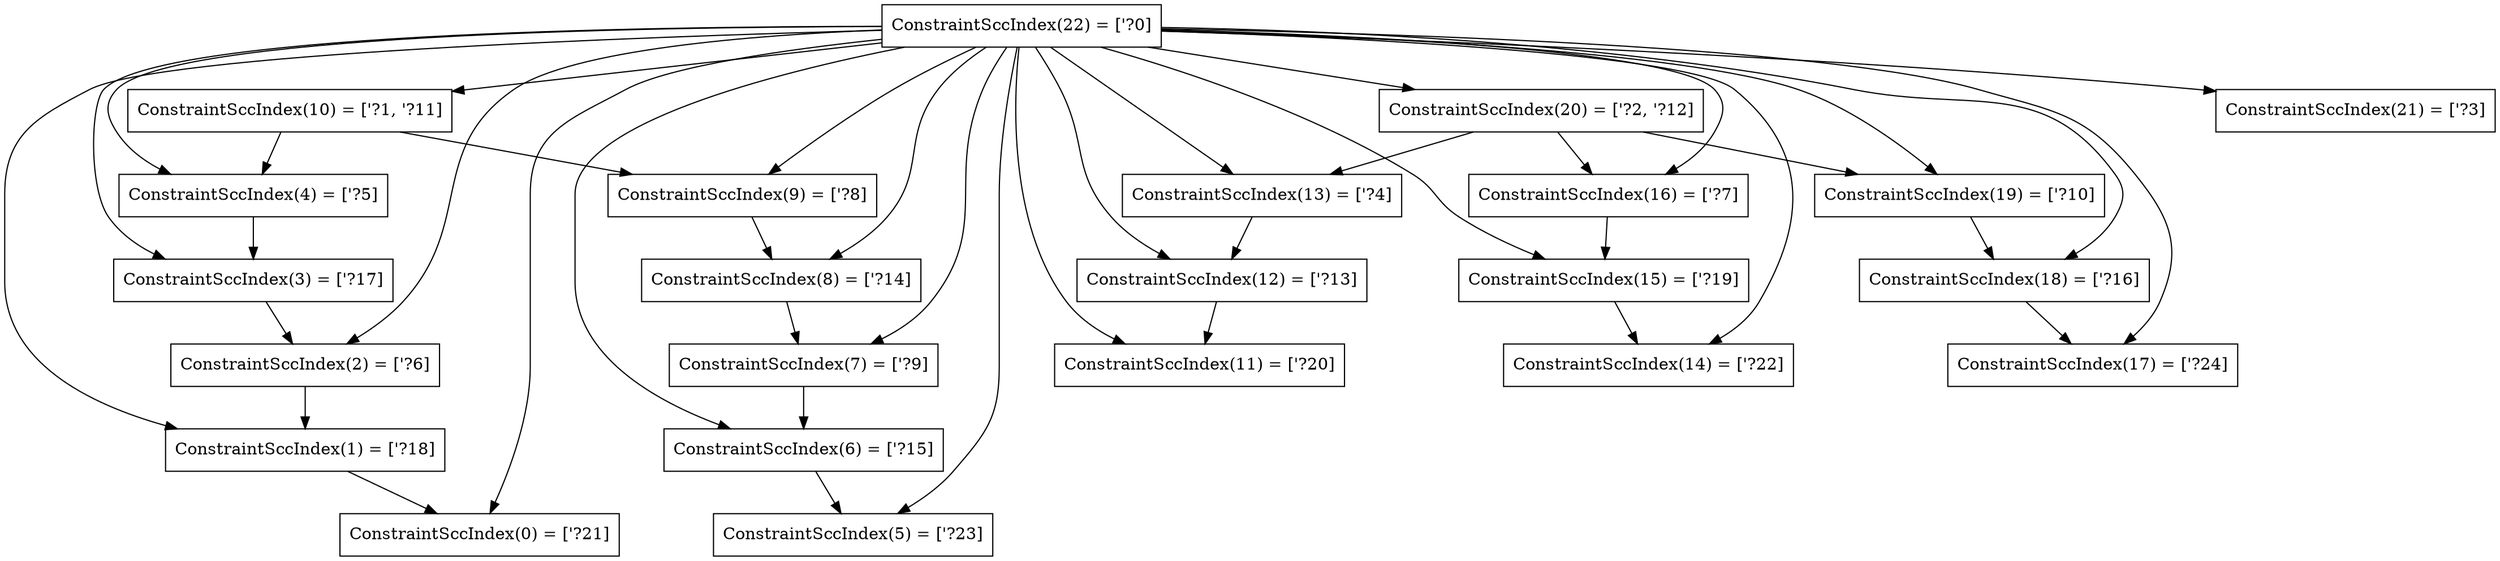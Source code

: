 digraph RegionInferenceContext {
    r0[label="ConstraintSccIndex(0) = [\'?21]"][shape="box"];
    r1[label="ConstraintSccIndex(1) = [\'?18]"][shape="box"];
    r2[label="ConstraintSccIndex(2) = [\'?6]"][shape="box"];
    r3[label="ConstraintSccIndex(3) = [\'?17]"][shape="box"];
    r4[label="ConstraintSccIndex(4) = [\'?5]"][shape="box"];
    r5[label="ConstraintSccIndex(5) = [\'?23]"][shape="box"];
    r6[label="ConstraintSccIndex(6) = [\'?15]"][shape="box"];
    r7[label="ConstraintSccIndex(7) = [\'?9]"][shape="box"];
    r8[label="ConstraintSccIndex(8) = [\'?14]"][shape="box"];
    r9[label="ConstraintSccIndex(9) = [\'?8]"][shape="box"];
    r10[label="ConstraintSccIndex(10) = [\'?1, \'?11]"][shape="box"];
    r11[label="ConstraintSccIndex(11) = [\'?20]"][shape="box"];
    r12[label="ConstraintSccIndex(12) = [\'?13]"][shape="box"];
    r13[label="ConstraintSccIndex(13) = [\'?4]"][shape="box"];
    r14[label="ConstraintSccIndex(14) = [\'?22]"][shape="box"];
    r15[label="ConstraintSccIndex(15) = [\'?19]"][shape="box"];
    r16[label="ConstraintSccIndex(16) = [\'?7]"][shape="box"];
    r17[label="ConstraintSccIndex(17) = [\'?24]"][shape="box"];
    r18[label="ConstraintSccIndex(18) = [\'?16]"][shape="box"];
    r19[label="ConstraintSccIndex(19) = [\'?10]"][shape="box"];
    r20[label="ConstraintSccIndex(20) = [\'?2, \'?12]"][shape="box"];
    r21[label="ConstraintSccIndex(21) = [\'?3]"][shape="box"];
    r22[label="ConstraintSccIndex(22) = [\'?0]"][shape="box"];
    r1 -> r0[label=""];
    r2 -> r1[label=""];
    r3 -> r2[label=""];
    r4 -> r3[label=""];
    r6 -> r5[label=""];
    r7 -> r6[label=""];
    r8 -> r7[label=""];
    r9 -> r8[label=""];
    r10 -> r4[label=""];
    r10 -> r9[label=""];
    r12 -> r11[label=""];
    r13 -> r12[label=""];
    r15 -> r14[label=""];
    r16 -> r15[label=""];
    r18 -> r17[label=""];
    r19 -> r18[label=""];
    r20 -> r13[label=""];
    r20 -> r16[label=""];
    r20 -> r19[label=""];
    r22 -> r10[label=""];
    r22 -> r20[label=""];
    r22 -> r21[label=""];
    r22 -> r13[label=""];
    r22 -> r4[label=""];
    r22 -> r2[label=""];
    r22 -> r16[label=""];
    r22 -> r9[label=""];
    r22 -> r7[label=""];
    r22 -> r19[label=""];
    r22 -> r12[label=""];
    r22 -> r8[label=""];
    r22 -> r6[label=""];
    r22 -> r18[label=""];
    r22 -> r3[label=""];
    r22 -> r1[label=""];
    r22 -> r15[label=""];
    r22 -> r11[label=""];
    r22 -> r0[label=""];
    r22 -> r14[label=""];
    r22 -> r5[label=""];
    r22 -> r17[label=""];
}
